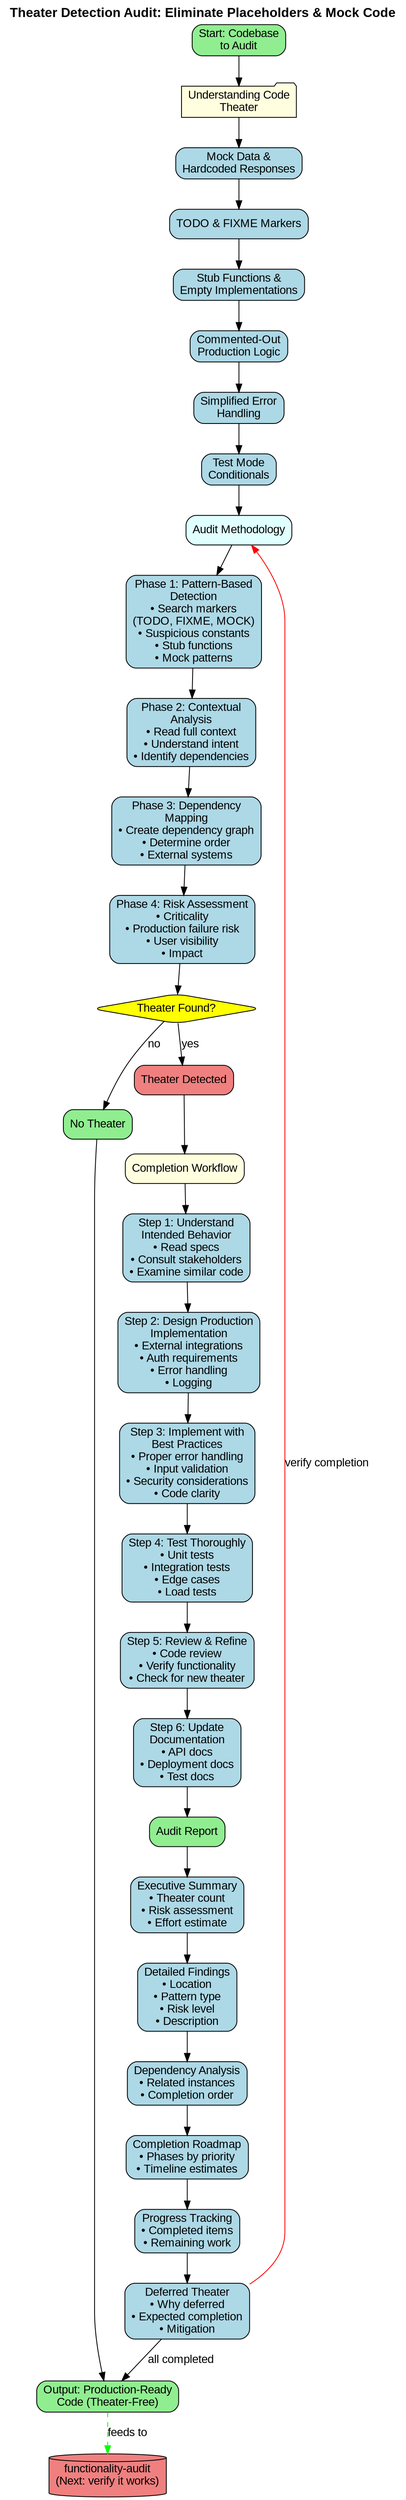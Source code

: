 digraph TheaterDetectionAudit {
    rankdir=TB;
    node [shape=box, style="rounded,filled", fillcolor=lightblue, fontname="Arial"];
    edge [fontname="Arial"];

    start [label="Start: Codebase\nto Audit", fillcolor=lightgreen];

    // Understanding Theater
    theater [label="Understanding Code\nTheater", fillcolor=lightyellow, shape=folder];
    t1 [label="Mock Data &\nHardcoded Responses"];
    t2 [label="TODO & FIXME Markers"];
    t3 [label="Stub Functions &\nEmpty Implementations"];
    t4 [label="Commented-Out\nProduction Logic"];
    t5 [label="Simplified Error\nHandling"];
    t6 [label="Test Mode\nConditionals"];

    // Audit Methodology
    audit [label="Audit Methodology", fillcolor=lightcyan];
    p1 [label="Phase 1: Pattern-Based\nDetection\n• Search markers\n(TODO, FIXME, MOCK)\n• Suspicious constants\n• Stub functions\n• Mock patterns"];
    p2 [label="Phase 2: Contextual\nAnalysis\n• Read full context\n• Understand intent\n• Identify dependencies"];
    p3 [label="Phase 3: Dependency\nMapping\n• Create dependency graph\n• Determine order\n• External systems"];
    p4 [label="Phase 4: Risk Assessment\n• Criticality\n• Production failure risk\n• User visibility\n• Impact"];

    // Completion Workflow
    complete [label="Completion Workflow", fillcolor=lightyellow];
    c1 [label="Step 1: Understand\nIntended Behavior\n• Read specs\n• Consult stakeholders\n• Examine similar code"];
    c2 [label="Step 2: Design Production\nImplementation\n• External integrations\n• Auth requirements\n• Error handling\n• Logging"];
    c3 [label="Step 3: Implement with\nBest Practices\n• Proper error handling\n• Input validation\n• Security considerations\n• Code clarity"];
    c4 [label="Step 4: Test Thoroughly\n• Unit tests\n• Integration tests\n• Edge cases\n• Load tests"];
    c5 [label="Step 5: Review & Refine\n• Code review\n• Verify functionality\n• Check for new theater"];
    c6 [label="Step 6: Update\nDocumentation\n• API docs\n• Deployment docs\n• Test docs"];

    // Audit Reporting
    report [label="Audit Report", fillcolor=lightgreen];
    rep1 [label="Executive Summary\n• Theater count\n• Risk assessment\n• Effort estimate"];
    rep2 [label="Detailed Findings\n• Location\n• Pattern type\n• Risk level\n• Description"];
    rep3 [label="Dependency Analysis\n• Related instances\n• Completion order"];
    rep4 [label="Completion Roadmap\n• Phases by priority\n• Timeline estimates"];
    rep5 [label="Progress Tracking\n• Completed items\n• Remaining work"];
    rep6 [label="Deferred Theater\n• Why deferred\n• Expected completion\n• Mitigation"];

    // Decision Point
    decision [label="Theater Found?", shape=diamond, fillcolor=yellow];
    found [label="Theater Detected", fillcolor=lightcoral];
    clean [label="No Theater", fillcolor=lightgreen];

    output [label="Output: Production-Ready\nCode (Theater-Free)", fillcolor=lightgreen];

    // External references
    functionality [label="functionality-audit\n(Next: verify it works)", shape=cylinder, fillcolor=lightcoral];

    // Flow
    start -> theater;
    theater -> t1 -> t2 -> t3 -> t4 -> t5 -> t6;
    t6 -> audit;

    audit -> p1 -> p2 -> p3 -> p4;
    p4 -> decision;

    decision -> found [label="yes"];
    decision -> clean [label="no"];

    found -> complete;
    complete -> c1 -> c2 -> c3 -> c4 -> c5 -> c6;
    c6 -> report;

    report -> rep1 -> rep2 -> rep3 -> rep4 -> rep5 -> rep6;
    rep6 -> audit [label="verify completion", color=red];

    clean -> output;
    rep6 -> output [label="all completed"];

    // Cross-references
    output -> functionality [style=dashed, label="feeds to", color=green];

    // Labels
    labelloc="t";
    label="Theater Detection Audit: Eliminate Placeholders & Mock Code";
    fontsize=16;
    fontname="Arial Bold";
}
